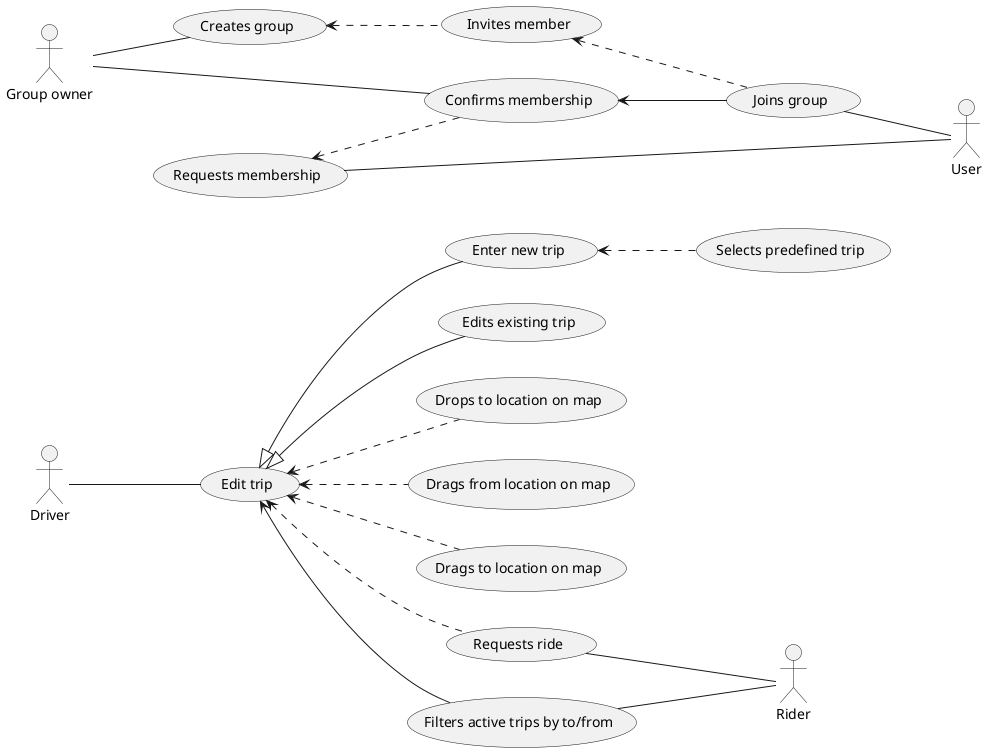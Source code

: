 @startuml
left to right direction

:rider: as "Rider"
:driver: as "Driver"
:manager: as "Group owner"
:user: as "User"

usecase uc11 as "Edit trip"
usecase uc17 as "Enter new trip"
usecase uc12 as "Selects predefined trip"
usecase uc13 as "Edits existing trip"
usecase uc14 as "Drops to location on map"
usecase uc15 as "Drags from location on map"
usecase uc16 as "Drags to location on map"

uc11 <|-down- uc17
uc11 <|-- uc13
driver -- uc11
uc17 <.. uc12
uc11 <.. uc14
uc11 <.. uc15
uc11 <.. uc16

usecase uc21 as "Requests ride"
usecase uc22 as "Filters active trips by to/from"
uc11 <.. uc21

uc11 <-- uc22

uc21 -- rider
uc22 -- rider



usecase uc31 as "Creates group"
usecase uc32 as "Invites member"
usecase uc33 as "Joins group"
usecase uc34 as "Requests membership"
usecase uc35 as "Confirms membership"

manager -- uc31
uc31 <.. uc32
uc32 <.. uc33
uc33 -- user
uc34 -- user
uc34 <.. uc35
uc35 <-- uc33
manager -- uc35

@enduml